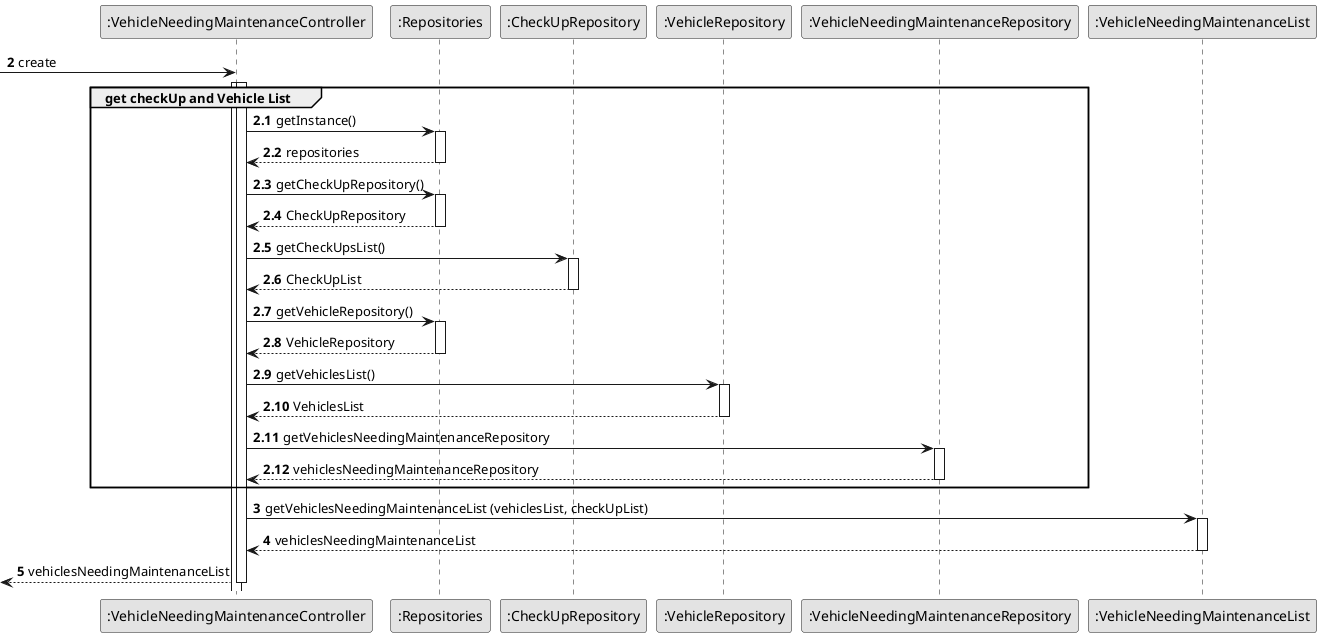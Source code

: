 @startuml
skinparam monochrome true
skinparam packageStyle rectangle
skinparam shadowing false

autonumber

participant ":VehicleNeedingMaintenanceController" as CTRL
participant ":Repositories" as RepositorySingleton
participant ":CheckUpRepository" as CheckUpRepository
participant ":VehicleRepository" as VR
participant ":VehicleNeedingMaintenanceRepository" as MaintenanceRep
participant ":VehicleNeedingMaintenanceList" as MaintenanceList

        autonumber2

            -> CTRL** : create

            group get checkUp and Vehicle List
            activate CTRL

                 activate CTRL

                    autonumber 2.1


                                 CTRL -> RepositorySingleton : getInstance()
                                 activate RepositorySingleton

                                     RepositorySingleton --> CTRL: repositories

                                 deactivate RepositorySingleton

                                 CTRL -> RepositorySingleton : getCheckUpRepository()

                                 activate RepositorySingleton

                                     RepositorySingleton --> CTRL: CheckUpRepository

                                deactivate RepositorySingleton

                                     CTRL -> CheckUpRepository : getCheckUpsList()

                                activate CheckUpRepository

                                CheckUpRepository --> CTRL: CheckUpList

                                deactivate CheckUpRepository

                                 deactivate CheckUpRepository

                                               deactivate RepositorySingleton

                                               CTRL -> RepositorySingleton : getVehicleRepository()

                                               activate RepositorySingleton

                                                   RepositorySingleton --> CTRL: VehicleRepository

                                              deactivate RepositorySingleton

                                               CTRL -> VR : getVehiclesList()

                                               activate VR

                                               VR --> CTRL: VehiclesList

                                               deactivate VR

                                              CTRL -> MaintenanceRep: getVehiclesNeedingMaintenanceRepository

                                               activate MaintenanceRep

                                              MaintenanceRep --> CTRL: vehiclesNeedingMaintenanceRepository

                                                deactivate MaintenanceRep

                                    end

                                    autonumber 3


                              CTRL -> MaintenanceList: getVehiclesNeedingMaintenanceList (vehiclesList, checkUpList)

                              activate MaintenanceList

                              MaintenanceList --> CTRL: vehiclesNeedingMaintenanceList

                              deactivate MaintenanceList

                              <-- CTRL : vehiclesNeedingMaintenanceList

                    deactivate CTRL


@enduml